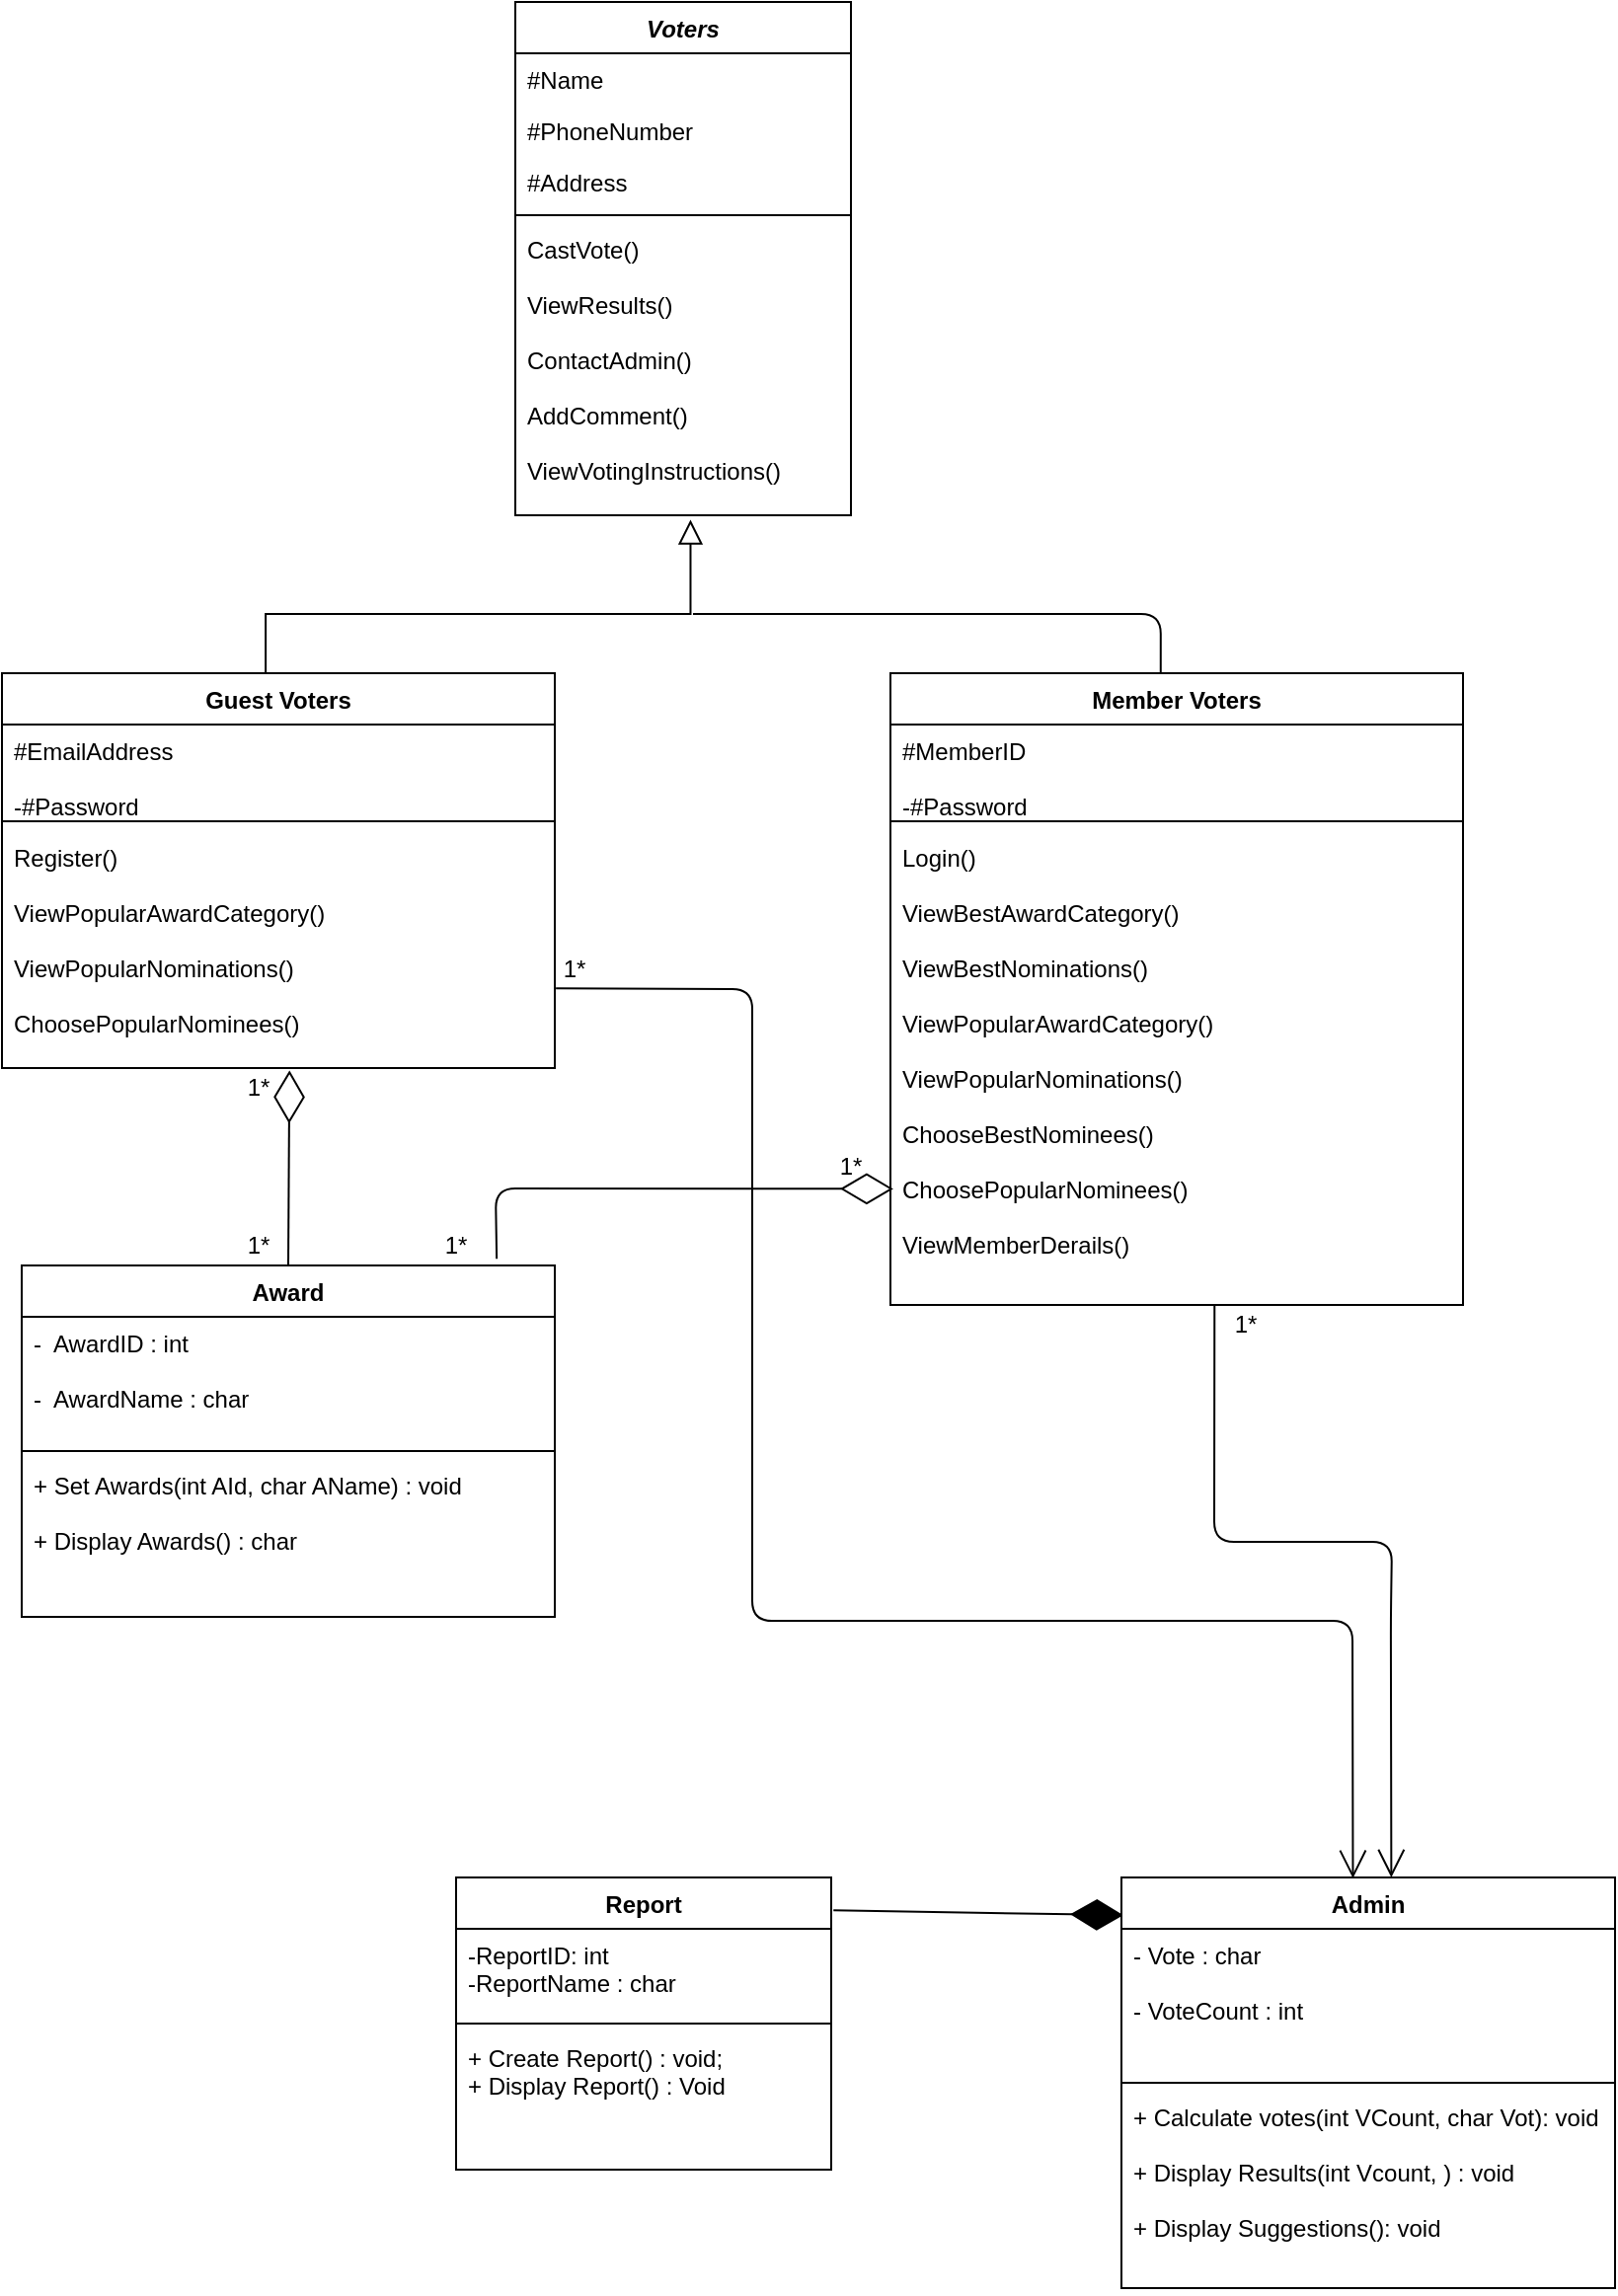 <mxfile version="13.8.0" type="device"><diagram id="C5RBs43oDa-KdzZeNtuy" name="Page-1"><mxGraphModel dx="1208" dy="672" grid="1" gridSize="10" guides="1" tooltips="1" connect="1" arrows="1" fold="1" page="1" pageScale="1" pageWidth="827" pageHeight="1169" math="0" shadow="0"><root><mxCell id="WIyWlLk6GJQsqaUBKTNV-0"/><mxCell id="WIyWlLk6GJQsqaUBKTNV-1" parent="WIyWlLk6GJQsqaUBKTNV-0"/><mxCell id="zkfFHV4jXpPFQw0GAbJ--12" value="" style="endArrow=block;endSize=10;endFill=0;shadow=0;strokeWidth=1;rounded=0;edgeStyle=elbowEdgeStyle;elbow=vertical;exitX=0.477;exitY=0.001;exitDx=0;exitDy=0;exitPerimeter=0;entryX=0.522;entryY=1.015;entryDx=0;entryDy=0;entryPerimeter=0;" parent="WIyWlLk6GJQsqaUBKTNV-1" source="7mzVgfGgDgRkqo2D6Awm-2" target="zkfFHV4jXpPFQw0GAbJ--5" edge="1"><mxGeometry width="160" relative="1" as="geometry"><mxPoint x="190" y="400" as="sourcePoint"/><mxPoint x="360" y="300" as="targetPoint"/><Array as="points"><mxPoint x="190" y="330"/></Array></mxGeometry></mxCell><mxCell id="zkfFHV4jXpPFQw0GAbJ--0" value="Voters" style="swimlane;fontStyle=3;align=center;verticalAlign=top;childLayout=stackLayout;horizontal=1;startSize=26;horizontalStack=0;resizeParent=1;resizeLast=0;collapsible=1;marginBottom=0;rounded=0;shadow=0;strokeWidth=1;" parent="WIyWlLk6GJQsqaUBKTNV-1" vertex="1"><mxGeometry x="270" y="20" width="170" height="260" as="geometry"><mxRectangle x="230" y="140" width="160" height="26" as="alternateBounds"/></mxGeometry></mxCell><mxCell id="zkfFHV4jXpPFQw0GAbJ--1" value="#Name" style="text;align=left;verticalAlign=top;spacingLeft=4;spacingRight=4;overflow=hidden;rotatable=0;points=[[0,0.5],[1,0.5]];portConstraint=eastwest;" parent="zkfFHV4jXpPFQw0GAbJ--0" vertex="1"><mxGeometry y="26" width="170" height="26" as="geometry"/></mxCell><mxCell id="zkfFHV4jXpPFQw0GAbJ--2" value="#PhoneNumber" style="text;align=left;verticalAlign=top;spacingLeft=4;spacingRight=4;overflow=hidden;rotatable=0;points=[[0,0.5],[1,0.5]];portConstraint=eastwest;rounded=0;shadow=0;html=0;" parent="zkfFHV4jXpPFQw0GAbJ--0" vertex="1"><mxGeometry y="52" width="170" height="26" as="geometry"/></mxCell><mxCell id="zkfFHV4jXpPFQw0GAbJ--3" value="#Address" style="text;align=left;verticalAlign=top;spacingLeft=4;spacingRight=4;overflow=hidden;rotatable=0;points=[[0,0.5],[1,0.5]];portConstraint=eastwest;rounded=0;shadow=0;html=0;" parent="zkfFHV4jXpPFQw0GAbJ--0" vertex="1"><mxGeometry y="78" width="170" height="26" as="geometry"/></mxCell><mxCell id="zkfFHV4jXpPFQw0GAbJ--4" value="" style="line;html=1;strokeWidth=1;align=left;verticalAlign=middle;spacingTop=-1;spacingLeft=3;spacingRight=3;rotatable=0;labelPosition=right;points=[];portConstraint=eastwest;" parent="zkfFHV4jXpPFQw0GAbJ--0" vertex="1"><mxGeometry y="104" width="170" height="8" as="geometry"/></mxCell><mxCell id="zkfFHV4jXpPFQw0GAbJ--5" value="CastVote()&#10;&#10;ViewResults()&#10;&#10;ContactAdmin()&#10;&#10;AddComment()&#10;&#10;ViewVotingInstructions()" style="text;align=left;verticalAlign=top;spacingLeft=4;spacingRight=4;overflow=hidden;rotatable=0;points=[[0,0.5],[1,0.5]];portConstraint=eastwest;" parent="zkfFHV4jXpPFQw0GAbJ--0" vertex="1"><mxGeometry y="112" width="170" height="148" as="geometry"/></mxCell><mxCell id="7mzVgfGgDgRkqo2D6Awm-20" value="" style="endArrow=none;html=1;edgeStyle=orthogonalEdgeStyle;strokeWidth=1;exitX=0.472;exitY=0.003;exitDx=0;exitDy=0;exitPerimeter=0;" parent="WIyWlLk6GJQsqaUBKTNV-1" source="fHbzI0qaNcLwj_S-nWar-0" edge="1"><mxGeometry relative="1" as="geometry"><mxPoint x="620" y="330" as="sourcePoint"/><mxPoint x="360" y="330" as="targetPoint"/><Array as="points"><mxPoint x="597" y="330"/></Array></mxGeometry></mxCell><mxCell id="uWrpTrq2ckXbBR_DNxqS-12" value="" style="endArrow=diamondThin;endFill=1;endSize=24;html=1;entryX=0.004;entryY=0.092;entryDx=0;entryDy=0;entryPerimeter=0;exitX=1.006;exitY=0.112;exitDx=0;exitDy=0;exitPerimeter=0;" edge="1" parent="WIyWlLk6GJQsqaUBKTNV-1" source="uWrpTrq2ckXbBR_DNxqS-0" target="uWrpTrq2ckXbBR_DNxqS-4"><mxGeometry width="160" relative="1" as="geometry"><mxPoint x="170" y="1060" as="sourcePoint"/><mxPoint x="330" y="1060" as="targetPoint"/></mxGeometry></mxCell><mxCell id="7mzVgfGgDgRkqo2D6Awm-2" value="Guest Voters" style="swimlane;fontStyle=1;align=center;verticalAlign=top;childLayout=stackLayout;horizontal=1;startSize=26;horizontalStack=0;resizeParent=1;resizeParentMax=0;resizeLast=0;collapsible=1;marginBottom=0;" parent="WIyWlLk6GJQsqaUBKTNV-1" vertex="1"><mxGeometry x="10" y="360" width="280" height="200" as="geometry"/></mxCell><mxCell id="7mzVgfGgDgRkqo2D6Awm-3" value="#EmailAddress&#10;&#10;-#Password&#10;&#10;-" style="text;strokeColor=none;fillColor=none;align=left;verticalAlign=top;spacingLeft=4;spacingRight=4;overflow=hidden;rotatable=0;points=[[0,0.5],[1,0.5]];portConstraint=eastwest;" parent="7mzVgfGgDgRkqo2D6Awm-2" vertex="1"><mxGeometry y="26" width="280" height="44" as="geometry"/></mxCell><mxCell id="7mzVgfGgDgRkqo2D6Awm-4" value="" style="line;strokeWidth=1;fillColor=none;align=left;verticalAlign=middle;spacingTop=-1;spacingLeft=3;spacingRight=3;rotatable=0;labelPosition=right;points=[];portConstraint=eastwest;" parent="7mzVgfGgDgRkqo2D6Awm-2" vertex="1"><mxGeometry y="70" width="280" height="10" as="geometry"/></mxCell><mxCell id="7mzVgfGgDgRkqo2D6Awm-5" value="Register()&#10;&#10;ViewPopularAwardCategory()&#10;&#10;ViewPopularNominations()&#10;&#10;ChoosePopularNominees()&#10;" style="text;strokeColor=none;fillColor=none;align=left;verticalAlign=top;spacingLeft=4;spacingRight=4;overflow=hidden;rotatable=0;points=[[0,0.5],[1,0.5]];portConstraint=eastwest;" parent="7mzVgfGgDgRkqo2D6Awm-2" vertex="1"><mxGeometry y="80" width="280" height="120" as="geometry"/></mxCell><mxCell id="fHbzI0qaNcLwj_S-nWar-0" value="Member Voters" style="swimlane;fontStyle=1;align=center;verticalAlign=top;childLayout=stackLayout;horizontal=1;startSize=26;horizontalStack=0;resizeParent=1;resizeParentMax=0;resizeLast=0;collapsible=1;marginBottom=0;" parent="WIyWlLk6GJQsqaUBKTNV-1" vertex="1"><mxGeometry x="460" y="360" width="290" height="320" as="geometry"/></mxCell><mxCell id="fHbzI0qaNcLwj_S-nWar-1" value="#MemberID&#10;&#10;-#Password&#10;&#10;-" style="text;strokeColor=none;fillColor=none;align=left;verticalAlign=top;spacingLeft=4;spacingRight=4;overflow=hidden;rotatable=0;points=[[0,0.5],[1,0.5]];portConstraint=eastwest;" parent="fHbzI0qaNcLwj_S-nWar-0" vertex="1"><mxGeometry y="26" width="290" height="44" as="geometry"/></mxCell><mxCell id="fHbzI0qaNcLwj_S-nWar-2" value="" style="line;strokeWidth=1;fillColor=none;align=left;verticalAlign=middle;spacingTop=-1;spacingLeft=3;spacingRight=3;rotatable=0;labelPosition=right;points=[];portConstraint=eastwest;" parent="fHbzI0qaNcLwj_S-nWar-0" vertex="1"><mxGeometry y="70" width="290" height="10" as="geometry"/></mxCell><mxCell id="fHbzI0qaNcLwj_S-nWar-3" value="Login()&#10;&#10;ViewBestAwardCategory()&#10;&#10;ViewBestNominations()&#10;&#10;ViewPopularAwardCategory()&#10;&#10;ViewPopularNominations()&#10;&#10;ChooseBestNominees()&#10;&#10;ChoosePopularNominees()&#10;&#10;ViewMemberDerails()" style="text;strokeColor=none;fillColor=none;align=left;verticalAlign=top;spacingLeft=4;spacingRight=4;overflow=hidden;rotatable=0;points=[[0,0.5],[1,0.5]];portConstraint=eastwest;" parent="fHbzI0qaNcLwj_S-nWar-0" vertex="1"><mxGeometry y="80" width="290" height="240" as="geometry"/></mxCell><mxCell id="uWrpTrq2ckXbBR_DNxqS-4" value="Admin" style="swimlane;fontStyle=1;align=center;verticalAlign=top;childLayout=stackLayout;horizontal=1;startSize=26;horizontalStack=0;resizeParent=1;resizeParentMax=0;resizeLast=0;collapsible=1;marginBottom=0;" vertex="1" parent="WIyWlLk6GJQsqaUBKTNV-1"><mxGeometry x="577" y="970" width="250" height="208" as="geometry"/></mxCell><mxCell id="uWrpTrq2ckXbBR_DNxqS-5" value="- Vote : char&#10;&#10;- VoteCount : int" style="text;strokeColor=none;fillColor=none;align=left;verticalAlign=top;spacingLeft=4;spacingRight=4;overflow=hidden;rotatable=0;points=[[0,0.5],[1,0.5]];portConstraint=eastwest;" vertex="1" parent="uWrpTrq2ckXbBR_DNxqS-4"><mxGeometry y="26" width="250" height="74" as="geometry"/></mxCell><mxCell id="uWrpTrq2ckXbBR_DNxqS-6" value="" style="line;strokeWidth=1;fillColor=none;align=left;verticalAlign=middle;spacingTop=-1;spacingLeft=3;spacingRight=3;rotatable=0;labelPosition=right;points=[];portConstraint=eastwest;" vertex="1" parent="uWrpTrq2ckXbBR_DNxqS-4"><mxGeometry y="100" width="250" height="8" as="geometry"/></mxCell><mxCell id="uWrpTrq2ckXbBR_DNxqS-7" value="+ Calculate votes(int VCount, char Vot): void&#10; &#10;+ Display Results(int Vcount, ) : void&#10;&#10;+ Display Suggestions(): void" style="text;strokeColor=none;fillColor=none;align=left;verticalAlign=top;spacingLeft=4;spacingRight=4;overflow=hidden;rotatable=0;points=[[0,0.5],[1,0.5]];portConstraint=eastwest;" vertex="1" parent="uWrpTrq2ckXbBR_DNxqS-4"><mxGeometry y="108" width="250" height="100" as="geometry"/></mxCell><mxCell id="uWrpTrq2ckXbBR_DNxqS-13" value="" style="endArrow=diamondThin;endFill=0;endSize=24;html=1;entryX=0.005;entryY=0.755;entryDx=0;entryDy=0;entryPerimeter=0;exitX=0.891;exitY=-0.019;exitDx=0;exitDy=0;exitPerimeter=0;" edge="1" parent="WIyWlLk6GJQsqaUBKTNV-1" source="uWrpTrq2ckXbBR_DNxqS-8" target="fHbzI0qaNcLwj_S-nWar-3"><mxGeometry width="160" relative="1" as="geometry"><mxPoint x="290" y="690" as="sourcePoint"/><mxPoint x="450" y="690" as="targetPoint"/><Array as="points"><mxPoint x="260" y="621"/></Array></mxGeometry></mxCell><mxCell id="uWrpTrq2ckXbBR_DNxqS-14" value="" style="endArrow=diamondThin;endFill=0;endSize=24;html=1;entryX=0.52;entryY=1.01;entryDx=0;entryDy=0;entryPerimeter=0;exitX=0.5;exitY=0;exitDx=0;exitDy=0;" edge="1" parent="WIyWlLk6GJQsqaUBKTNV-1" source="uWrpTrq2ckXbBR_DNxqS-8" target="7mzVgfGgDgRkqo2D6Awm-5"><mxGeometry width="160" relative="1" as="geometry"><mxPoint x="300" y="788" as="sourcePoint"/><mxPoint x="471.45" y="641.2" as="targetPoint"/></mxGeometry></mxCell><mxCell id="uWrpTrq2ckXbBR_DNxqS-8" value="Award" style="swimlane;fontStyle=1;align=center;verticalAlign=top;childLayout=stackLayout;horizontal=1;startSize=26;horizontalStack=0;resizeParent=1;resizeParentMax=0;resizeLast=0;collapsible=1;marginBottom=0;" vertex="1" parent="WIyWlLk6GJQsqaUBKTNV-1"><mxGeometry x="20" y="660" width="270" height="178" as="geometry"/></mxCell><mxCell id="uWrpTrq2ckXbBR_DNxqS-9" value="-  AwardID : int &#10;&#10;-  AwardName : char" style="text;strokeColor=none;fillColor=none;align=left;verticalAlign=top;spacingLeft=4;spacingRight=4;overflow=hidden;rotatable=0;points=[[0,0.5],[1,0.5]];portConstraint=eastwest;" vertex="1" parent="uWrpTrq2ckXbBR_DNxqS-8"><mxGeometry y="26" width="270" height="64" as="geometry"/></mxCell><mxCell id="uWrpTrq2ckXbBR_DNxqS-10" value="" style="line;strokeWidth=1;fillColor=none;align=left;verticalAlign=middle;spacingTop=-1;spacingLeft=3;spacingRight=3;rotatable=0;labelPosition=right;points=[];portConstraint=eastwest;" vertex="1" parent="uWrpTrq2ckXbBR_DNxqS-8"><mxGeometry y="90" width="270" height="8" as="geometry"/></mxCell><mxCell id="uWrpTrq2ckXbBR_DNxqS-11" value="+ Set Awards(int AId, char AName) : void&#10;&#10;+ Display Awards() : char&#10;" style="text;strokeColor=none;fillColor=none;align=left;verticalAlign=top;spacingLeft=4;spacingRight=4;overflow=hidden;rotatable=0;points=[[0,0.5],[1,0.5]];portConstraint=eastwest;" vertex="1" parent="uWrpTrq2ckXbBR_DNxqS-8"><mxGeometry y="98" width="270" height="80" as="geometry"/></mxCell><mxCell id="uWrpTrq2ckXbBR_DNxqS-0" value="Report" style="swimlane;fontStyle=1;align=center;verticalAlign=top;childLayout=stackLayout;horizontal=1;startSize=26;horizontalStack=0;resizeParent=1;resizeParentMax=0;resizeLast=0;collapsible=1;marginBottom=0;" vertex="1" parent="WIyWlLk6GJQsqaUBKTNV-1"><mxGeometry x="240" y="970" width="190" height="148" as="geometry"/></mxCell><mxCell id="uWrpTrq2ckXbBR_DNxqS-1" value="-ReportID: int&#10;-ReportName : char" style="text;strokeColor=none;fillColor=none;align=left;verticalAlign=top;spacingLeft=4;spacingRight=4;overflow=hidden;rotatable=0;points=[[0,0.5],[1,0.5]];portConstraint=eastwest;" vertex="1" parent="uWrpTrq2ckXbBR_DNxqS-0"><mxGeometry y="26" width="190" height="44" as="geometry"/></mxCell><mxCell id="uWrpTrq2ckXbBR_DNxqS-2" value="" style="line;strokeWidth=1;fillColor=none;align=left;verticalAlign=middle;spacingTop=-1;spacingLeft=3;spacingRight=3;rotatable=0;labelPosition=right;points=[];portConstraint=eastwest;" vertex="1" parent="uWrpTrq2ckXbBR_DNxqS-0"><mxGeometry y="70" width="190" height="8" as="geometry"/></mxCell><mxCell id="uWrpTrq2ckXbBR_DNxqS-3" value="+ Create Report() : void;&#10;+ Display Report() : Void" style="text;strokeColor=none;fillColor=none;align=left;verticalAlign=top;spacingLeft=4;spacingRight=4;overflow=hidden;rotatable=0;points=[[0,0.5],[1,0.5]];portConstraint=eastwest;" vertex="1" parent="uWrpTrq2ckXbBR_DNxqS-0"><mxGeometry y="78" width="190" height="70" as="geometry"/></mxCell><mxCell id="uWrpTrq2ckXbBR_DNxqS-16" value="1*" style="text;html=1;strokeColor=none;fillColor=none;align=center;verticalAlign=middle;whiteSpace=wrap;rounded=0;" vertex="1" parent="WIyWlLk6GJQsqaUBKTNV-1"><mxGeometry x="420" y="600" width="40" height="20" as="geometry"/></mxCell><mxCell id="uWrpTrq2ckXbBR_DNxqS-17" value="1*" style="text;html=1;strokeColor=none;fillColor=none;align=center;verticalAlign=middle;whiteSpace=wrap;rounded=0;" vertex="1" parent="WIyWlLk6GJQsqaUBKTNV-1"><mxGeometry x="220" y="640" width="40" height="20" as="geometry"/></mxCell><mxCell id="uWrpTrq2ckXbBR_DNxqS-18" value="1*" style="text;html=1;strokeColor=none;fillColor=none;align=center;verticalAlign=middle;whiteSpace=wrap;rounded=0;" vertex="1" parent="WIyWlLk6GJQsqaUBKTNV-1"><mxGeometry x="120" y="560" width="40" height="20" as="geometry"/></mxCell><mxCell id="uWrpTrq2ckXbBR_DNxqS-19" value="1*" style="text;html=1;strokeColor=none;fillColor=none;align=center;verticalAlign=middle;whiteSpace=wrap;rounded=0;" vertex="1" parent="WIyWlLk6GJQsqaUBKTNV-1"><mxGeometry x="120" y="640" width="40" height="20" as="geometry"/></mxCell><mxCell id="uWrpTrq2ckXbBR_DNxqS-20" value="" style="endArrow=open;endFill=1;endSize=12;html=1;entryX=0.469;entryY=0.002;entryDx=0;entryDy=0;entryPerimeter=0;exitX=1.002;exitY=0.664;exitDx=0;exitDy=0;exitPerimeter=0;" edge="1" parent="WIyWlLk6GJQsqaUBKTNV-1" source="7mzVgfGgDgRkqo2D6Awm-5" target="uWrpTrq2ckXbBR_DNxqS-4"><mxGeometry width="160" relative="1" as="geometry"><mxPoint x="330" y="870" as="sourcePoint"/><mxPoint x="490" y="870" as="targetPoint"/><Array as="points"><mxPoint x="390" y="520"/><mxPoint x="390" y="840"/><mxPoint x="694" y="840"/></Array></mxGeometry></mxCell><mxCell id="uWrpTrq2ckXbBR_DNxqS-25" value="1*" style="text;html=1;strokeColor=none;fillColor=none;align=center;verticalAlign=middle;whiteSpace=wrap;rounded=0;" vertex="1" parent="WIyWlLk6GJQsqaUBKTNV-1"><mxGeometry x="280" y="500" width="40" height="20" as="geometry"/></mxCell><mxCell id="uWrpTrq2ckXbBR_DNxqS-26" value="" style="endArrow=open;endFill=1;endSize=12;html=1;entryX=0.469;entryY=0.002;entryDx=0;entryDy=0;entryPerimeter=0;exitX=0.566;exitY=1.002;exitDx=0;exitDy=0;exitPerimeter=0;" edge="1" parent="WIyWlLk6GJQsqaUBKTNV-1" source="fHbzI0qaNcLwj_S-nWar-3"><mxGeometry width="160" relative="1" as="geometry"><mxPoint x="310.0" y="519.26" as="sourcePoint"/><mxPoint x="713.69" y="969.996" as="targetPoint"/><Array as="points"><mxPoint x="624" y="800"/><mxPoint x="714" y="800"/><mxPoint x="713.44" y="839.58"/></Array></mxGeometry></mxCell><mxCell id="uWrpTrq2ckXbBR_DNxqS-29" value="1*" style="text;html=1;strokeColor=none;fillColor=none;align=center;verticalAlign=middle;whiteSpace=wrap;rounded=0;" vertex="1" parent="WIyWlLk6GJQsqaUBKTNV-1"><mxGeometry x="620" y="680" width="40" height="20" as="geometry"/></mxCell></root></mxGraphModel></diagram></mxfile>